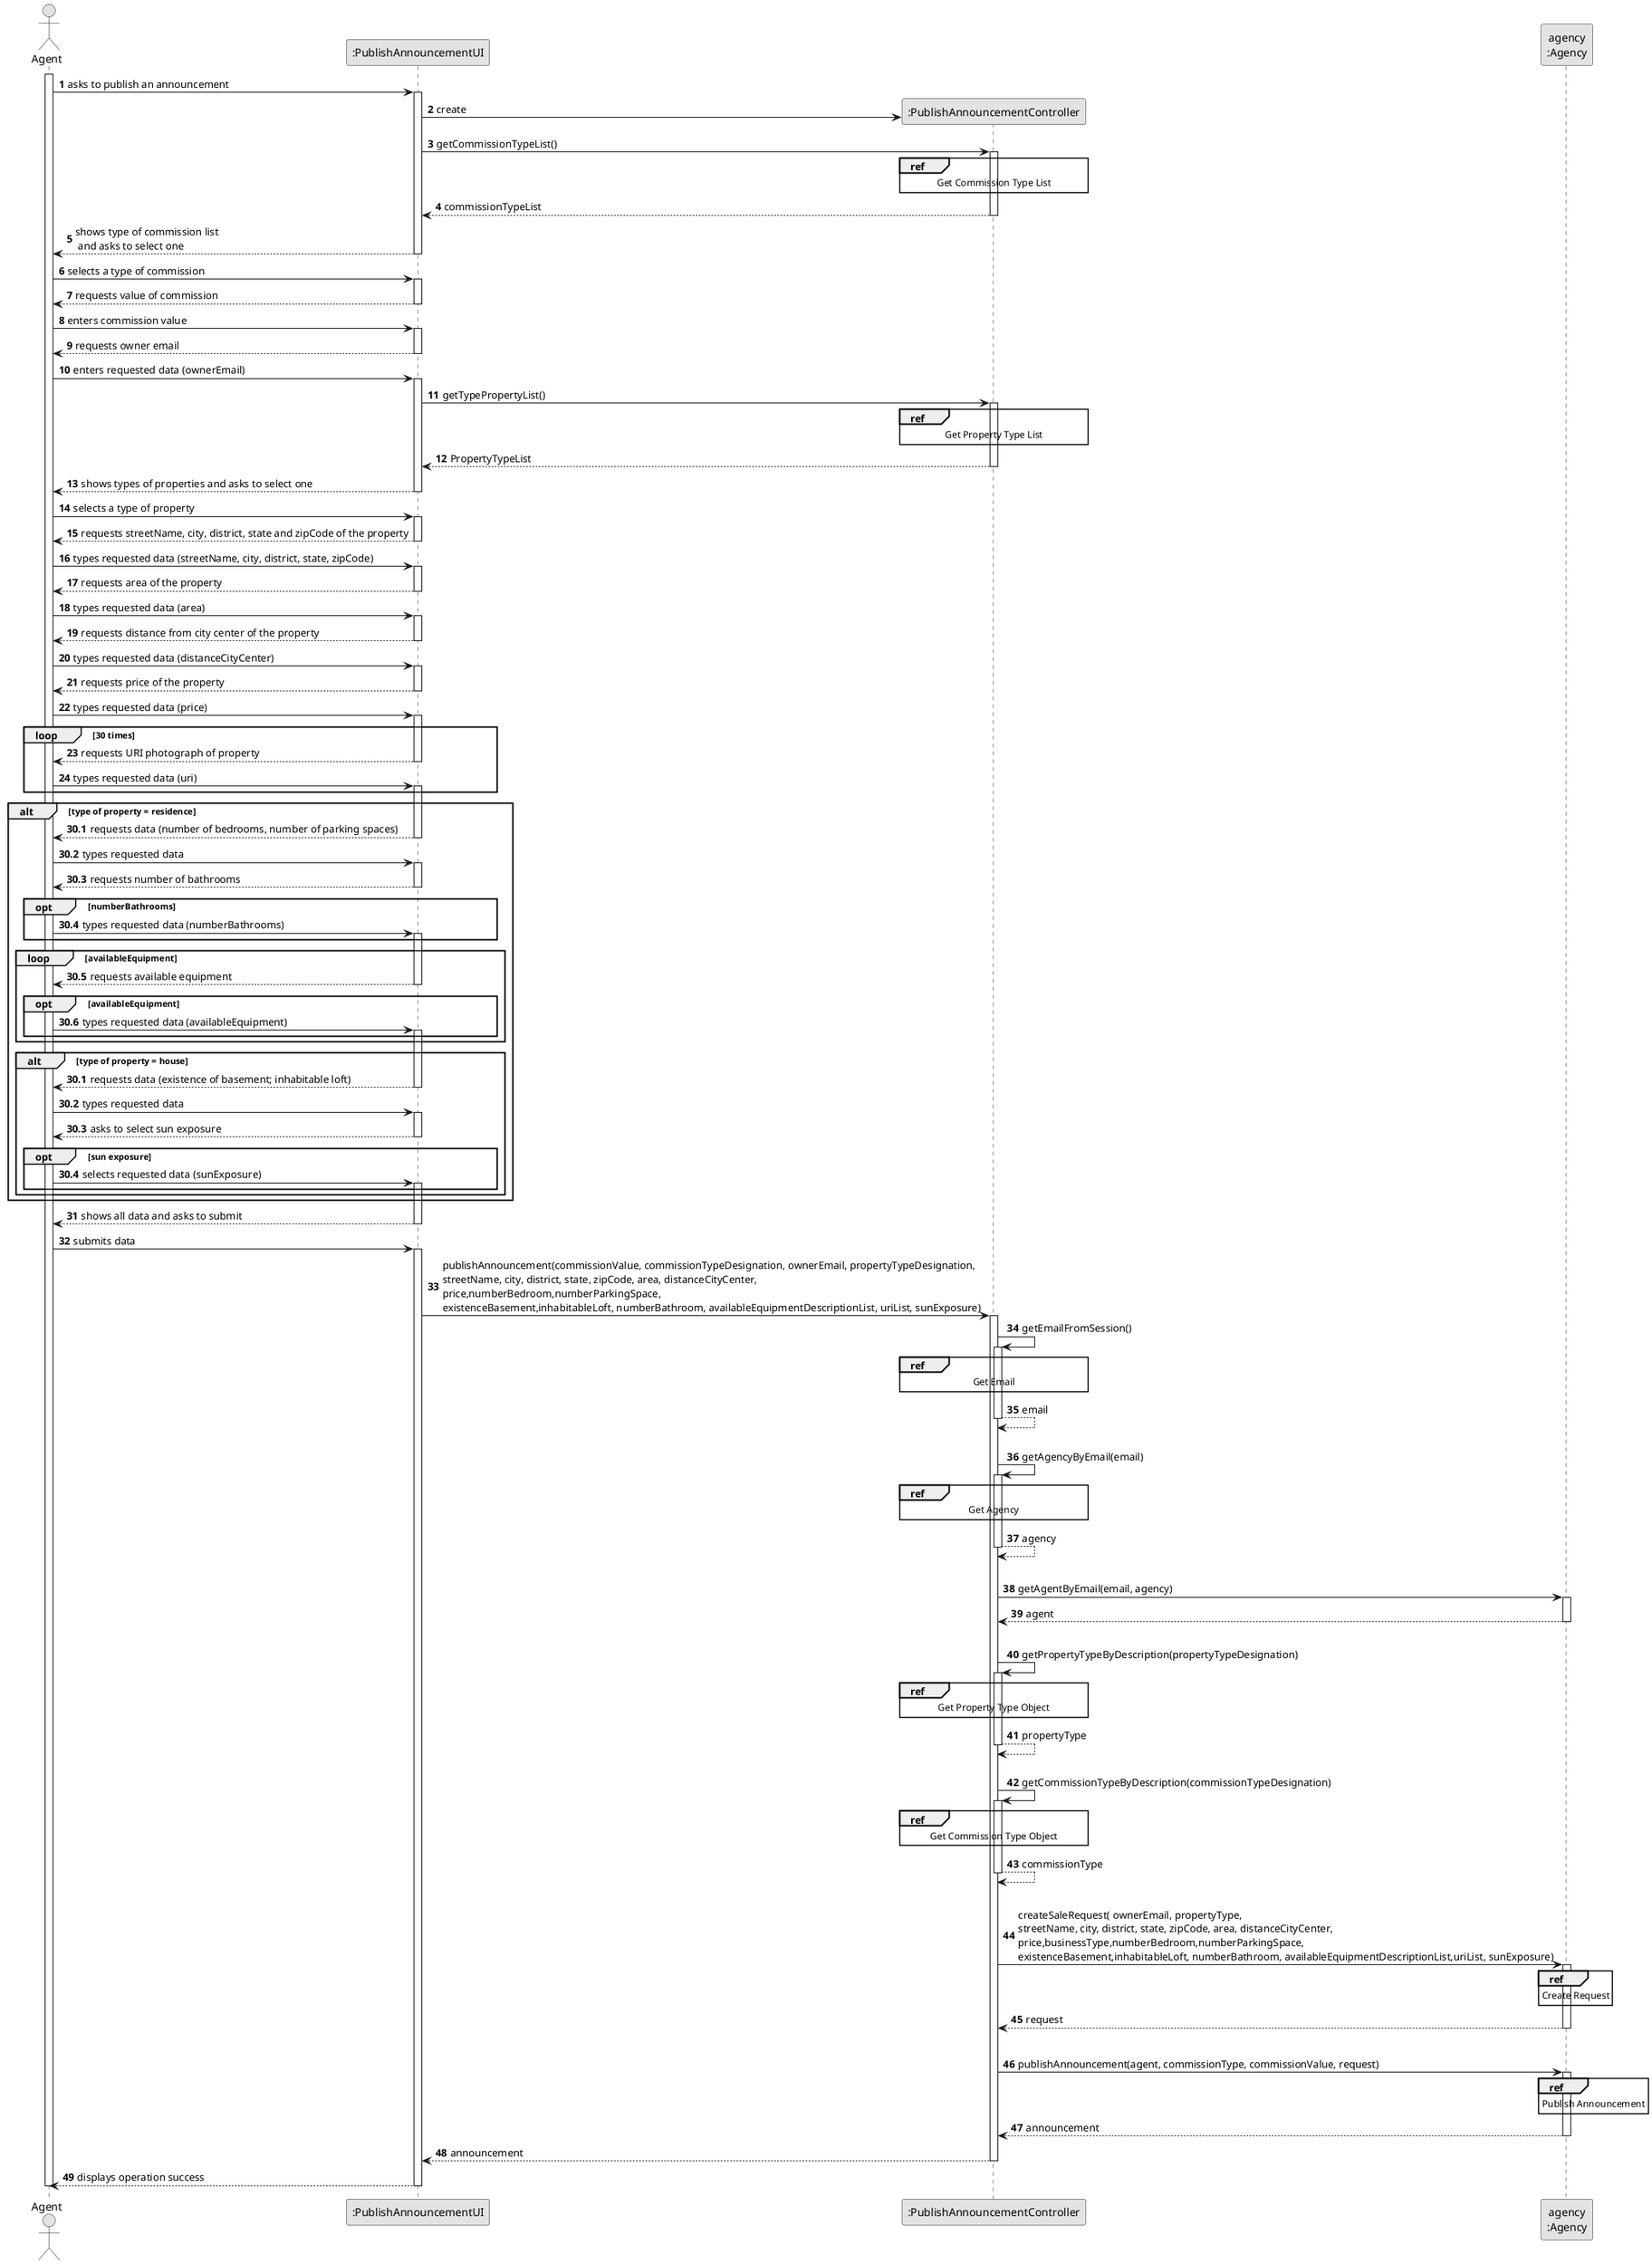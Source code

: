 @startuml
skinparam monochrome true
skinparam packageStyle rectangle
skinparam shadowing false

autonumber

'hide footbox
actor "Agent" as ADM
participant ":PublishAnnouncementUI" as UI
participant ":PublishAnnouncementController" as CTRL
participant "agency\n:Agency" as AGENCY



activate ADM

            ADM -> UI : asks to publish an announcement
            activate UI

                UI -> CTRL** : create

                UI -> CTRL : getCommissionTypeList()

                    ref over CTRL
                                Get Commission Type List
                    end ref

                    activate CTRL

                    CTRL --> UI : commissionTypeList
                deactivate CTRL

                UI --> ADM : shows type of commission list\n and asks to select one

            deactivate UI

            ADM -> UI : selects a type of commission
            activate UI


            UI --> ADM : requests value of commission
            deactivate UI

            ADM -> UI : enters commission value
            activate UI


            UI --> ADM : requests owner email
            deactivate UI

            ADM -> UI : enters requested data (ownerEmail)
            activate UI


            UI -> CTRL : getTypePropertyList()

            ref over CTRL
                        Get Property Type List
            end ref

            activate CTRL

            CTRL --> UI : PropertyTypeList
            deactivate CTRL


        UI --> ADM : shows types of properties and asks to select one
        deactivate UI

        ADM -> UI : selects a type of property
        activate UI


        UI --> ADM : requests streetName, city, district, state and zipCode of the property
        deactivate UI

        ADM -> UI : types requested data (streetName, city, district, state, zipCode)
        activate UI


        UI --> ADM :  requests area of the property
        deactivate UI

        ADM -> UI : types requested data (area)
        activate UI


        UI --> ADM :  requests distance from city center of the property
        deactivate UI

        ADM -> UI : types requested data (distanceCityCenter)
        activate UI

        UI --> ADM :  requests price of the property
        deactivate UI

        ADM -> UI : types requested data (price)
        activate UI


        loop  30 times
            UI --> ADM : requests URI photograph of property
                deactivate UI

            ADM -> UI : types requested data (uri)
            activate UI
        end loop


 alt type of property = residence

        autonumber 30.1
        UI --> ADM : requests data (number of bedrooms, number of parking spaces)
        deactivate UI

        ADM -> UI : types requested data
        activate UI



        UI --> ADM : requests number of bathrooms
        deactivate UI

                opt numberBathrooms
                ADM -> UI : types requested data (numberBathrooms)
                activate UI
                end opt

       loop availableEquipment
               UI --> ADM : requests available equipment
               deactivate UI
                   opt availableEquipment
                       ADM -> UI : types requested data (availableEquipment)
                       activate  UI
                   end opt
               end loop

        alt type of property = house

        autonumber 30.1
        UI --> ADM : requests data (existence of basement; inhabitable loft)
        deactivate UI

        ADM -> UI : types requested data
        activate UI

            UI --> ADM : asks to select sun exposure
            deactivate UI

            opt sun exposure
            ADM -> UI : selects requested data (sunExposure)
            activate UI
            end opt

         end
     end

    autonumber 31
    UI --> ADM : shows all data and asks to submit
        deactivate UI

    ADM -> UI : submits data
    activate UI

        UI -> CTRL : publishAnnouncement(commissionValue, commissionTypeDesignation, ownerEmail, propertyTypeDesignation,\nstreetName, city, district, state, zipCode, area, distanceCityCenter,\nprice,numberBedroom,numberParkingSpace,\nexistenceBasement,inhabitableLoft, numberBathroom, availableEquipmentDescriptionList, uriList, sunExposure)
        activate CTRL

        CTRL -> CTRL : getEmailFromSession()

            ref over CTRL
                Get Email
            end ref

            activate CTRL

        CTRL --> CTRL : email
        deactivate CTRL
        |||
        CTRL -> CTRL : getAgencyByEmail(email)

            ref over CTRL
                Get Agency
            end ref

            activate CTRL

        CTRL --> CTRL : agency
        deactivate CTRL
        |||
        CTRL -> AGENCY: getAgentByEmail(email, agency)
        activate AGENCY

        AGENCY --> CTRL : agent
        deactivate AGENCY

        |||
        CTRL-> CTRL : getPropertyTypeByDescription(propertyTypeDesignation)
            activate CTRL
                ref over CTRL
                Get Property Type Object
                end ref
            CTRL -->  CTRL: propertyType
            deactivate CTRL
        |||
        CTRL -> CTRL : getCommissionTypeByDescription(commissionTypeDesignation)
            activate CTRL
                ref over CTRL
                Get Commission Type Object
                end ref
            CTRL --> CTRL : commissionType
            deactivate CTRL
        |||
        CTRL -> AGENCY : createSaleRequest( ownerEmail, propertyType,\nstreetName, city, district, state, zipCode, area, distanceCityCenter,\nprice,businessType,numberBedroom,numberParkingSpace,\nexistenceBasement,inhabitableLoft, numberBathroom, availableEquipmentDescriptionList,uriList, sunExposure)
        activate AGENCY

        ref over AGENCY
        Create Request
        end ref

        AGENCY -->CTRL : request

        deactivate AGENCY



            |||
            CTRL -> AGENCY: publishAnnouncement(agent, commissionType, commissionValue, request)

                ref over AGENCY
                    Publish Announcement
                end ref

                activate AGENCY

            AGENCY --> CTRL: announcement
            deactivate AGENCY

            CTRL --> UI: announcement
            deactivate CTRL

            UI --> ADM: displays operation success
            deactivate UI

deactivate ADM

@enduml